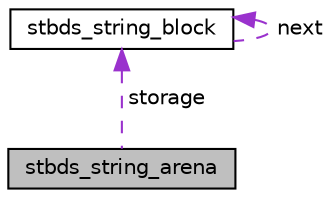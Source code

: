 digraph "stbds_string_arena"
{
  edge [fontname="Helvetica",fontsize="10",labelfontname="Helvetica",labelfontsize="10"];
  node [fontname="Helvetica",fontsize="10",shape=record];
  Node1 [label="stbds_string_arena",height=0.2,width=0.4,color="black", fillcolor="grey75", style="filled", fontcolor="black"];
  Node2 -> Node1 [dir="back",color="darkorchid3",fontsize="10",style="dashed",label=" storage" ,fontname="Helvetica"];
  Node2 [label="stbds_string_block",height=0.2,width=0.4,color="black", fillcolor="white", style="filled",URL="$structstbds__string__block.html"];
  Node2 -> Node2 [dir="back",color="darkorchid3",fontsize="10",style="dashed",label=" next" ,fontname="Helvetica"];
}
